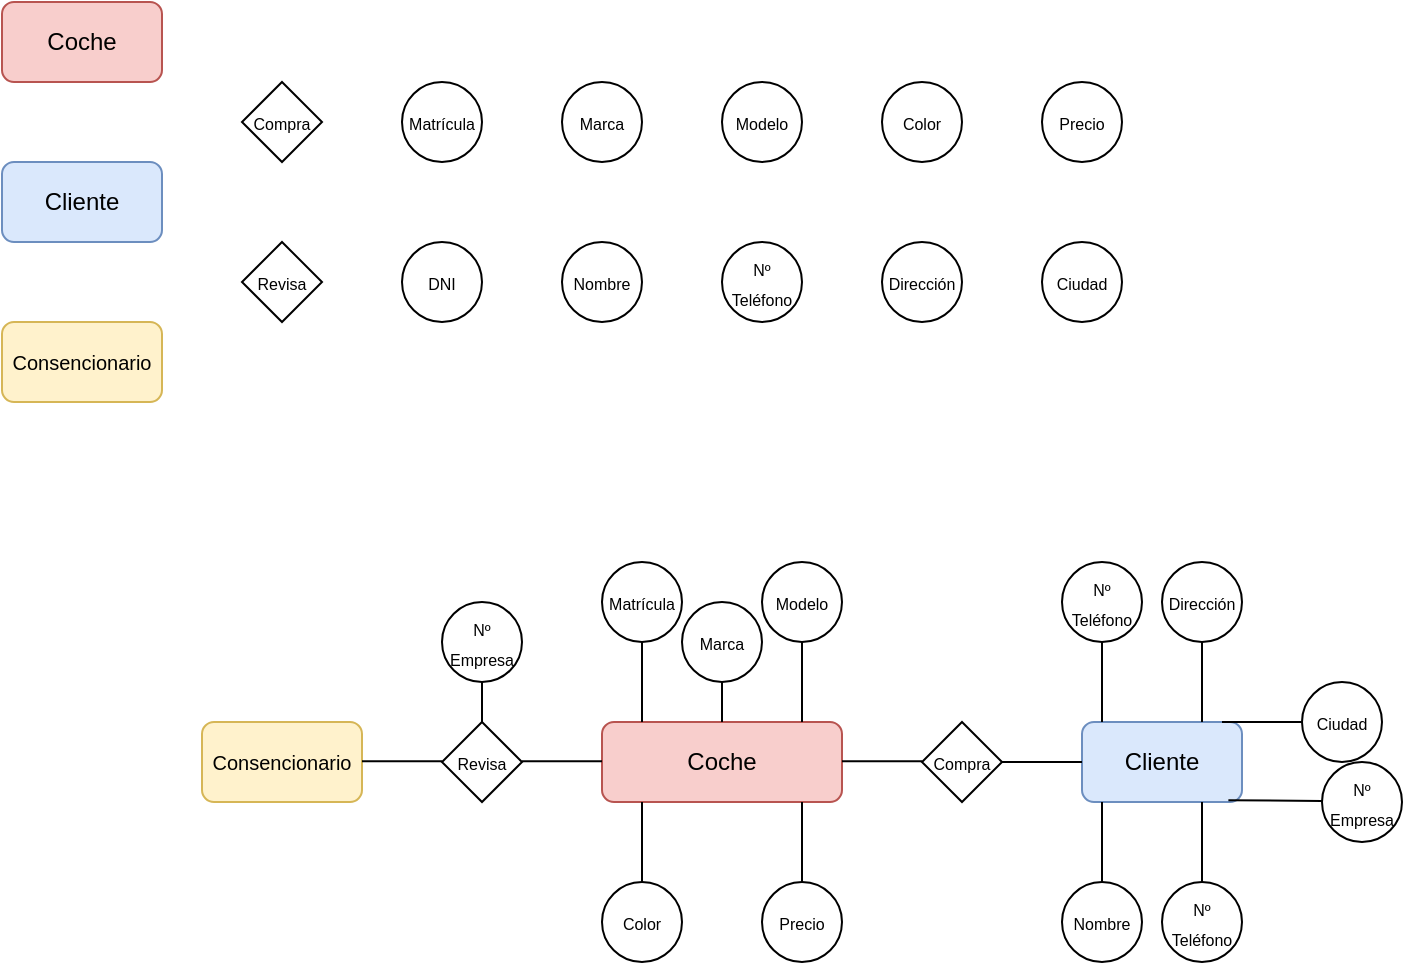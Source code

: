 <mxfile version="22.0.0" type="github">
  <diagram name="Página-1" id="ZmS92akMaIv9AW3tyPIW">
    <mxGraphModel dx="1624" dy="442" grid="1" gridSize="10" guides="1" tooltips="1" connect="1" arrows="1" fold="1" page="1" pageScale="1" pageWidth="827" pageHeight="1169" math="0" shadow="0">
      <root>
        <mxCell id="0" />
        <mxCell id="1" parent="0" />
        <mxCell id="V6SM_agtkeBinHtXME4U-1" value="&lt;font style=&quot;font-size: 12px;&quot;&gt;Coche&lt;/font&gt;" style="rounded=1;whiteSpace=wrap;html=1;fillColor=#f8cecc;strokeColor=#b85450;" vertex="1" parent="1">
          <mxGeometry x="-800" y="40" width="80" height="40" as="geometry" />
        </mxCell>
        <mxCell id="V6SM_agtkeBinHtXME4U-2" value="Cliente" style="rounded=1;whiteSpace=wrap;html=1;fillColor=#dae8fc;strokeColor=#6c8ebf;" vertex="1" parent="1">
          <mxGeometry x="-800" y="120" width="80" height="40" as="geometry" />
        </mxCell>
        <mxCell id="V6SM_agtkeBinHtXME4U-3" value="&lt;font style=&quot;font-size: 8px;&quot;&gt;Marca&lt;/font&gt;" style="ellipse;whiteSpace=wrap;html=1;" vertex="1" parent="1">
          <mxGeometry x="-520" y="80" width="40" height="40" as="geometry" />
        </mxCell>
        <mxCell id="V6SM_agtkeBinHtXME4U-4" value="&lt;font style=&quot;font-size: 8px;&quot;&gt;Modelo&lt;/font&gt;" style="ellipse;whiteSpace=wrap;html=1;" vertex="1" parent="1">
          <mxGeometry x="-440" y="80" width="40" height="40" as="geometry" />
        </mxCell>
        <mxCell id="V6SM_agtkeBinHtXME4U-5" value="&lt;font style=&quot;font-size: 8px;&quot;&gt;Color&lt;/font&gt;" style="ellipse;whiteSpace=wrap;html=1;" vertex="1" parent="1">
          <mxGeometry x="-360" y="80" width="40" height="40" as="geometry" />
        </mxCell>
        <mxCell id="V6SM_agtkeBinHtXME4U-6" value="&lt;font style=&quot;font-size: 8px;&quot;&gt;Matrícula&lt;/font&gt;" style="ellipse;whiteSpace=wrap;html=1;" vertex="1" parent="1">
          <mxGeometry x="-600" y="80" width="40" height="40" as="geometry" />
        </mxCell>
        <mxCell id="V6SM_agtkeBinHtXME4U-7" value="&lt;font style=&quot;font-size: 8px;&quot;&gt;Precio&lt;/font&gt;" style="ellipse;whiteSpace=wrap;html=1;" vertex="1" parent="1">
          <mxGeometry x="-280" y="80" width="40" height="40" as="geometry" />
        </mxCell>
        <mxCell id="V6SM_agtkeBinHtXME4U-8" value="&lt;font style=&quot;font-size: 8px;&quot;&gt;Nombre&lt;/font&gt;" style="ellipse;whiteSpace=wrap;html=1;" vertex="1" parent="1">
          <mxGeometry x="-520" y="160" width="40" height="40" as="geometry" />
        </mxCell>
        <mxCell id="V6SM_agtkeBinHtXME4U-9" value="&lt;font style=&quot;font-size: 8px;&quot;&gt;Nº Teléfono&lt;br&gt;&lt;/font&gt;" style="ellipse;whiteSpace=wrap;html=1;" vertex="1" parent="1">
          <mxGeometry x="-440" y="160" width="40" height="40" as="geometry" />
        </mxCell>
        <mxCell id="V6SM_agtkeBinHtXME4U-10" value="&lt;font style=&quot;font-size: 8px;&quot;&gt;Dirección&lt;/font&gt;" style="ellipse;whiteSpace=wrap;html=1;" vertex="1" parent="1">
          <mxGeometry x="-360" y="160" width="40" height="40" as="geometry" />
        </mxCell>
        <mxCell id="V6SM_agtkeBinHtXME4U-11" value="&lt;font style=&quot;font-size: 8px;&quot;&gt;DNI&lt;/font&gt;" style="ellipse;whiteSpace=wrap;html=1;" vertex="1" parent="1">
          <mxGeometry x="-600" y="160" width="40" height="40" as="geometry" />
        </mxCell>
        <mxCell id="V6SM_agtkeBinHtXME4U-12" value="&lt;font style=&quot;font-size: 8px;&quot;&gt;Ciudad&lt;/font&gt;" style="ellipse;whiteSpace=wrap;html=1;" vertex="1" parent="1">
          <mxGeometry x="-280" y="160" width="40" height="40" as="geometry" />
        </mxCell>
        <mxCell id="V6SM_agtkeBinHtXME4U-13" value="&lt;font style=&quot;font-size: 10px;&quot;&gt;Consencionario&lt;/font&gt;" style="rounded=1;whiteSpace=wrap;html=1;fillColor=#fff2cc;strokeColor=#d6b656;" vertex="1" parent="1">
          <mxGeometry x="-800" y="200" width="80" height="40" as="geometry" />
        </mxCell>
        <mxCell id="V6SM_agtkeBinHtXME4U-19" value="&lt;font style=&quot;font-size: 8px;&quot;&gt;Compra&lt;/font&gt;" style="rhombus;whiteSpace=wrap;html=1;" vertex="1" parent="1">
          <mxGeometry x="-680" y="80" width="40" height="40" as="geometry" />
        </mxCell>
        <mxCell id="V6SM_agtkeBinHtXME4U-20" value="&lt;font style=&quot;font-size: 8px;&quot;&gt;Revisa&lt;/font&gt;" style="rhombus;whiteSpace=wrap;html=1;" vertex="1" parent="1">
          <mxGeometry x="-680" y="160" width="40" height="40" as="geometry" />
        </mxCell>
        <mxCell id="V6SM_agtkeBinHtXME4U-21" value="&lt;font style=&quot;font-size: 10px;&quot;&gt;Consencionario&lt;/font&gt;" style="rounded=1;whiteSpace=wrap;html=1;fillColor=#fff2cc;strokeColor=#d6b656;" vertex="1" parent="1">
          <mxGeometry x="-700" y="400" width="80" height="40" as="geometry" />
        </mxCell>
        <mxCell id="V6SM_agtkeBinHtXME4U-22" value="&lt;font style=&quot;font-size: 8px;&quot;&gt;Revisa&lt;/font&gt;" style="rhombus;whiteSpace=wrap;html=1;" vertex="1" parent="1">
          <mxGeometry x="-580" y="400" width="40" height="40" as="geometry" />
        </mxCell>
        <mxCell id="V6SM_agtkeBinHtXME4U-23" value="&lt;font style=&quot;font-size: 12px;&quot;&gt;Coche&lt;/font&gt;" style="rounded=1;whiteSpace=wrap;html=1;fillColor=#f8cecc;strokeColor=#b85450;" vertex="1" parent="1">
          <mxGeometry x="-500" y="400" width="120" height="40" as="geometry" />
        </mxCell>
        <mxCell id="V6SM_agtkeBinHtXME4U-24" value="&lt;font style=&quot;font-size: 8px;&quot;&gt;Compra&lt;/font&gt;" style="rhombus;whiteSpace=wrap;html=1;" vertex="1" parent="1">
          <mxGeometry x="-340" y="400" width="40" height="40" as="geometry" />
        </mxCell>
        <mxCell id="V6SM_agtkeBinHtXME4U-25" value="Cliente" style="rounded=1;whiteSpace=wrap;html=1;fillColor=#dae8fc;strokeColor=#6c8ebf;" vertex="1" parent="1">
          <mxGeometry x="-260" y="400" width="80" height="40" as="geometry" />
        </mxCell>
        <mxCell id="V6SM_agtkeBinHtXME4U-26" value="&lt;font style=&quot;font-size: 8px;&quot;&gt;Nombre&lt;/font&gt;" style="ellipse;whiteSpace=wrap;html=1;" vertex="1" parent="1">
          <mxGeometry x="-270" y="480" width="40" height="40" as="geometry" />
        </mxCell>
        <mxCell id="V6SM_agtkeBinHtXME4U-27" value="&lt;font style=&quot;font-size: 8px;&quot;&gt;Nº Teléfono&lt;br&gt;&lt;/font&gt;" style="ellipse;whiteSpace=wrap;html=1;" vertex="1" parent="1">
          <mxGeometry x="-270" y="320" width="40" height="40" as="geometry" />
        </mxCell>
        <mxCell id="V6SM_agtkeBinHtXME4U-30" value="&lt;font style=&quot;font-size: 8px;&quot;&gt;Ciudad&lt;/font&gt;" style="ellipse;whiteSpace=wrap;html=1;" vertex="1" parent="1">
          <mxGeometry x="-150" y="380" width="40" height="40" as="geometry" />
        </mxCell>
        <mxCell id="V6SM_agtkeBinHtXME4U-32" value="&lt;font style=&quot;font-size: 8px;&quot;&gt;Modelo&lt;/font&gt;" style="ellipse;whiteSpace=wrap;html=1;" vertex="1" parent="1">
          <mxGeometry x="-420" y="320" width="40" height="40" as="geometry" />
        </mxCell>
        <mxCell id="V6SM_agtkeBinHtXME4U-35" value="&lt;font style=&quot;font-size: 8px;&quot;&gt;Precio&lt;/font&gt;" style="ellipse;whiteSpace=wrap;html=1;" vertex="1" parent="1">
          <mxGeometry x="-420" y="480" width="40" height="40" as="geometry" />
        </mxCell>
        <mxCell id="V6SM_agtkeBinHtXME4U-36" value="" style="endArrow=none;html=1;rounded=0;exitX=0.25;exitY=0;exitDx=0;exitDy=0;" edge="1" parent="1">
          <mxGeometry width="50" height="50" relative="1" as="geometry">
            <mxPoint x="-250.0" y="400" as="sourcePoint" />
            <mxPoint x="-250" y="360" as="targetPoint" />
          </mxGeometry>
        </mxCell>
        <mxCell id="V6SM_agtkeBinHtXME4U-37" value="" style="endArrow=none;html=1;rounded=0;exitX=0.25;exitY=0;exitDx=0;exitDy=0;" edge="1" parent="1">
          <mxGeometry width="50" height="50" relative="1" as="geometry">
            <mxPoint x="-250" y="480" as="sourcePoint" />
            <mxPoint x="-250" y="440" as="targetPoint" />
          </mxGeometry>
        </mxCell>
        <mxCell id="V6SM_agtkeBinHtXME4U-40" value="" style="endArrow=none;html=1;rounded=0;exitX=0.25;exitY=0;exitDx=0;exitDy=0;" edge="1" parent="1">
          <mxGeometry width="50" height="50" relative="1" as="geometry">
            <mxPoint x="-400" y="480" as="sourcePoint" />
            <mxPoint x="-400" y="440" as="targetPoint" />
          </mxGeometry>
        </mxCell>
        <mxCell id="V6SM_agtkeBinHtXME4U-41" value="" style="endArrow=none;html=1;rounded=0;exitX=0.25;exitY=0;exitDx=0;exitDy=0;" edge="1" parent="1">
          <mxGeometry width="50" height="50" relative="1" as="geometry">
            <mxPoint x="-400" y="400" as="sourcePoint" />
            <mxPoint x="-400" y="360" as="targetPoint" />
          </mxGeometry>
        </mxCell>
        <mxCell id="V6SM_agtkeBinHtXME4U-47" value="&lt;font style=&quot;font-size: 8px;&quot;&gt;Matrícula&lt;/font&gt;" style="ellipse;whiteSpace=wrap;html=1;" vertex="1" parent="1">
          <mxGeometry x="-500" y="320" width="40" height="40" as="geometry" />
        </mxCell>
        <mxCell id="V6SM_agtkeBinHtXME4U-48" value="&lt;font style=&quot;font-size: 8px;&quot;&gt;Color&lt;/font&gt;" style="ellipse;whiteSpace=wrap;html=1;" vertex="1" parent="1">
          <mxGeometry x="-500" y="480" width="40" height="40" as="geometry" />
        </mxCell>
        <mxCell id="V6SM_agtkeBinHtXME4U-49" value="" style="endArrow=none;html=1;rounded=0;exitX=0.25;exitY=0;exitDx=0;exitDy=0;" edge="1" parent="1">
          <mxGeometry width="50" height="50" relative="1" as="geometry">
            <mxPoint x="-480" y="480" as="sourcePoint" />
            <mxPoint x="-480" y="440" as="targetPoint" />
          </mxGeometry>
        </mxCell>
        <mxCell id="V6SM_agtkeBinHtXME4U-50" value="" style="endArrow=none;html=1;rounded=0;exitX=0.25;exitY=0;exitDx=0;exitDy=0;" edge="1" parent="1">
          <mxGeometry width="50" height="50" relative="1" as="geometry">
            <mxPoint x="-480" y="400" as="sourcePoint" />
            <mxPoint x="-480" y="360" as="targetPoint" />
          </mxGeometry>
        </mxCell>
        <mxCell id="V6SM_agtkeBinHtXME4U-51" value="&lt;font style=&quot;font-size: 8px;&quot;&gt;Marca&lt;/font&gt;" style="ellipse;whiteSpace=wrap;html=1;" vertex="1" parent="1">
          <mxGeometry x="-460" y="340" width="40" height="40" as="geometry" />
        </mxCell>
        <mxCell id="V6SM_agtkeBinHtXME4U-52" value="" style="endArrow=none;html=1;rounded=0;" edge="1" parent="1">
          <mxGeometry width="50" height="50" relative="1" as="geometry">
            <mxPoint x="-440" y="400" as="sourcePoint" />
            <mxPoint x="-440" y="380" as="targetPoint" />
          </mxGeometry>
        </mxCell>
        <mxCell id="V6SM_agtkeBinHtXME4U-53" value="" style="endArrow=none;html=1;rounded=0;exitX=1;exitY=0.5;exitDx=0;exitDy=0;" edge="1" parent="1" source="V6SM_agtkeBinHtXME4U-24">
          <mxGeometry width="50" height="50" relative="1" as="geometry">
            <mxPoint x="-310" y="470" as="sourcePoint" />
            <mxPoint x="-260" y="420" as="targetPoint" />
          </mxGeometry>
        </mxCell>
        <mxCell id="V6SM_agtkeBinHtXME4U-54" value="" style="endArrow=none;html=1;rounded=0;exitX=1;exitY=0.5;exitDx=0;exitDy=0;" edge="1" parent="1">
          <mxGeometry width="50" height="50" relative="1" as="geometry">
            <mxPoint x="-380" y="419.66" as="sourcePoint" />
            <mxPoint x="-340" y="419.66" as="targetPoint" />
          </mxGeometry>
        </mxCell>
        <mxCell id="V6SM_agtkeBinHtXME4U-55" value="" style="endArrow=none;html=1;rounded=0;exitX=1;exitY=0.5;exitDx=0;exitDy=0;" edge="1" parent="1">
          <mxGeometry width="50" height="50" relative="1" as="geometry">
            <mxPoint x="-540" y="419.66" as="sourcePoint" />
            <mxPoint x="-500" y="419.66" as="targetPoint" />
          </mxGeometry>
        </mxCell>
        <mxCell id="V6SM_agtkeBinHtXME4U-56" value="" style="endArrow=none;html=1;rounded=0;exitX=1;exitY=0.5;exitDx=0;exitDy=0;" edge="1" parent="1">
          <mxGeometry width="50" height="50" relative="1" as="geometry">
            <mxPoint x="-620" y="419.66" as="sourcePoint" />
            <mxPoint x="-580" y="419.66" as="targetPoint" />
          </mxGeometry>
        </mxCell>
        <mxCell id="V6SM_agtkeBinHtXME4U-64" value="&lt;font style=&quot;font-size: 8px;&quot;&gt;Dirección&lt;/font&gt;" style="ellipse;whiteSpace=wrap;html=1;" vertex="1" parent="1">
          <mxGeometry x="-220" y="320" width="40" height="40" as="geometry" />
        </mxCell>
        <mxCell id="V6SM_agtkeBinHtXME4U-65" value="" style="endArrow=none;html=1;rounded=0;exitX=0.25;exitY=0;exitDx=0;exitDy=0;" edge="1" parent="1">
          <mxGeometry width="50" height="50" relative="1" as="geometry">
            <mxPoint x="-200.0" y="400" as="sourcePoint" />
            <mxPoint x="-200" y="360" as="targetPoint" />
          </mxGeometry>
        </mxCell>
        <mxCell id="V6SM_agtkeBinHtXME4U-66" value="" style="endArrow=none;html=1;rounded=0;exitX=0.25;exitY=0;exitDx=0;exitDy=0;" edge="1" parent="1">
          <mxGeometry width="50" height="50" relative="1" as="geometry">
            <mxPoint x="-200" y="480" as="sourcePoint" />
            <mxPoint x="-200" y="440" as="targetPoint" />
          </mxGeometry>
        </mxCell>
        <mxCell id="V6SM_agtkeBinHtXME4U-67" value="&lt;font style=&quot;font-size: 8px;&quot;&gt;Nº Teléfono&lt;br&gt;&lt;/font&gt;" style="ellipse;whiteSpace=wrap;html=1;" vertex="1" parent="1">
          <mxGeometry x="-220" y="480" width="40" height="40" as="geometry" />
        </mxCell>
        <mxCell id="V6SM_agtkeBinHtXME4U-68" value="" style="endArrow=none;html=1;rounded=0;entryX=0;entryY=0.5;entryDx=0;entryDy=0;" edge="1" parent="1" target="V6SM_agtkeBinHtXME4U-30">
          <mxGeometry width="50" height="50" relative="1" as="geometry">
            <mxPoint x="-190" y="400" as="sourcePoint" />
            <mxPoint x="-140" y="350" as="targetPoint" />
          </mxGeometry>
        </mxCell>
        <mxCell id="V6SM_agtkeBinHtXME4U-69" value="" style="endArrow=none;html=1;rounded=0;entryX=0;entryY=0.5;entryDx=0;entryDy=0;exitX=0.915;exitY=0.978;exitDx=0;exitDy=0;exitPerimeter=0;" edge="1" parent="1" source="V6SM_agtkeBinHtXME4U-25">
          <mxGeometry width="50" height="50" relative="1" as="geometry">
            <mxPoint x="-180" y="439.44" as="sourcePoint" />
            <mxPoint x="-140" y="439.44" as="targetPoint" />
          </mxGeometry>
        </mxCell>
        <mxCell id="V6SM_agtkeBinHtXME4U-70" value="&lt;font style=&quot;font-size: 8px;&quot;&gt;Nº Empresa&lt;br&gt;&lt;/font&gt;" style="ellipse;whiteSpace=wrap;html=1;" vertex="1" parent="1">
          <mxGeometry x="-140" y="420" width="40" height="40" as="geometry" />
        </mxCell>
        <mxCell id="V6SM_agtkeBinHtXME4U-71" value="&lt;font style=&quot;font-size: 8px;&quot;&gt;Nº Empresa&lt;br&gt;&lt;/font&gt;" style="ellipse;whiteSpace=wrap;html=1;" vertex="1" parent="1">
          <mxGeometry x="-580" y="340" width="40" height="40" as="geometry" />
        </mxCell>
        <mxCell id="V6SM_agtkeBinHtXME4U-72" value="" style="endArrow=none;html=1;rounded=0;exitX=0.5;exitY=0;exitDx=0;exitDy=0;" edge="1" parent="1" source="V6SM_agtkeBinHtXME4U-22">
          <mxGeometry width="50" height="50" relative="1" as="geometry">
            <mxPoint x="-610" y="430" as="sourcePoint" />
            <mxPoint x="-560" y="380" as="targetPoint" />
          </mxGeometry>
        </mxCell>
      </root>
    </mxGraphModel>
  </diagram>
</mxfile>
